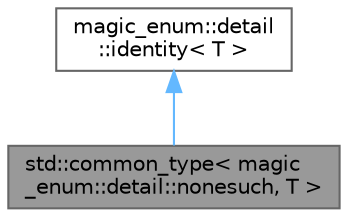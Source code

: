 digraph "std::common_type&lt; magic_enum::detail::nonesuch, T &gt;"
{
 // LATEX_PDF_SIZE
  bgcolor="transparent";
  edge [fontname=Helvetica,fontsize=10,labelfontname=Helvetica,labelfontsize=10];
  node [fontname=Helvetica,fontsize=10,shape=box,height=0.2,width=0.4];
  Node1 [id="Node000001",label="std::common_type\< magic\l_enum::detail::nonesuch, T \>",height=0.2,width=0.4,color="gray40", fillcolor="grey60", style="filled", fontcolor="black",tooltip=" "];
  Node2 -> Node1 [id="edge1_Node000001_Node000002",dir="back",color="steelblue1",style="solid",tooltip=" "];
  Node2 [id="Node000002",label="magic_enum::detail\l::identity\< T \>",height=0.2,width=0.4,color="gray40", fillcolor="white", style="filled",URL="$structmagic__enum_1_1detail_1_1identity.html",tooltip=" "];
}
